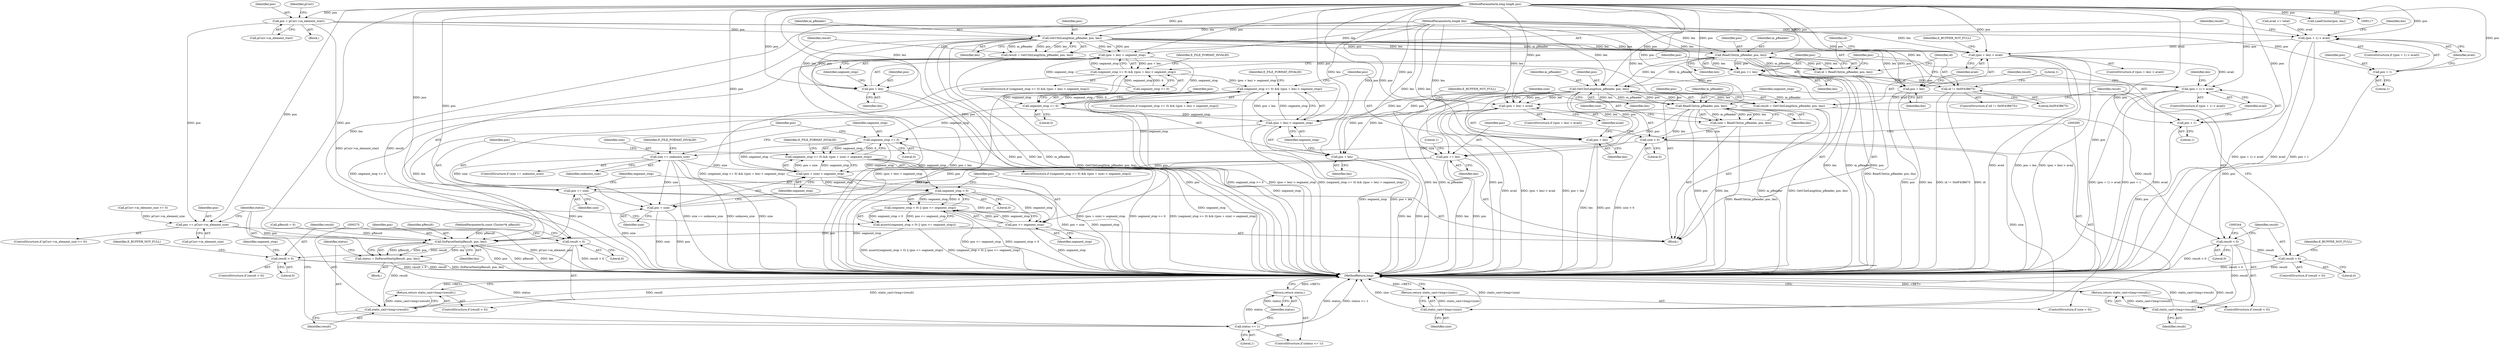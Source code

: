 digraph "1_Android_04839626ed859623901ebd3a5fd483982186b59d_190@pointer" {
"1000232" [label="(Call,pos = pCurr->m_element_start)"];
"1000120" [label="(MethodParameterIn,long long& pos)"];
"1000243" [label="(Call,pos += pCurr->m_element_size)"];
"1000426" [label="(Call,DoParseNext(pResult, pos, len))"];
"1000424" [label="(Call,status = DoParseNext(pResult, pos, len))"];
"1000431" [label="(Call,status <= 1)"];
"1000434" [label="(Return,return status;)"];
"1000251" [label="(Call,(pos + 1) > avail)"];
"1000296" [label="(Call,(pos + len) > avail)"];
"1000321" [label="(Call,(pos + 1) > avail)"];
"1000365" [label="(Call,(pos + len) > avail)"];
"1000252" [label="(Call,pos + 1)"];
"1000265" [label="(Call,GetUIntLength(m_pReader, pos, len))"];
"1000263" [label="(Call,result = GetUIntLength(m_pReader, pos, len))"];
"1000270" [label="(Call,result < 0)"];
"1000274" [label="(Call,static_cast<long>(result))"];
"1000273" [label="(Return,return static_cast<long>(result);)"];
"1000278" [label="(Call,result > 0)"];
"1000288" [label="(Call,(pos + len) > segment_stop)"];
"1000284" [label="(Call,(segment_stop >= 0) && ((pos + len) > segment_stop))"];
"1000353" [label="(Call,(segment_stop >= 0) && ((pos + len) > segment_stop))"];
"1000354" [label="(Call,segment_stop >= 0)"];
"1000357" [label="(Call,(pos + len) > segment_stop)"];
"1000400" [label="(Call,segment_stop >= 0)"];
"1000399" [label="(Call,(segment_stop >= 0) && ((pos + size) > segment_stop))"];
"1000403" [label="(Call,(pos + size) > segment_stop)"];
"1000415" [label="(Call,segment_stop < 0)"];
"1000414" [label="(Call,(segment_stop < 0) || (pos <= segment_stop))"];
"1000413" [label="(Call,assert((segment_stop < 0) || (pos <= segment_stop)))"];
"1000418" [label="(Call,pos <= segment_stop)"];
"1000289" [label="(Call,pos + len)"];
"1000297" [label="(Call,pos + len)"];
"1000306" [label="(Call,ReadUInt(m_pReader, pos, len))"];
"1000304" [label="(Call,id = ReadUInt(m_pReader, pos, len))"];
"1000311" [label="(Call,id != 0x0F43B675)"];
"1000317" [label="(Call,pos += len)"];
"1000322" [label="(Call,pos + 1)"];
"1000334" [label="(Call,GetUIntLength(m_pReader, pos, len))"];
"1000332" [label="(Call,result = GetUIntLength(m_pReader, pos, len))"];
"1000339" [label="(Call,result < 0)"];
"1000343" [label="(Call,static_cast<long>(result))"];
"1000342" [label="(Return,return static_cast<long>(result);)"];
"1000347" [label="(Call,result > 0)"];
"1000358" [label="(Call,pos + len)"];
"1000366" [label="(Call,pos + len)"];
"1000375" [label="(Call,ReadUInt(m_pReader, pos, len))"];
"1000373" [label="(Call,size = ReadUInt(m_pReader, pos, len))"];
"1000380" [label="(Call,size < 0)"];
"1000384" [label="(Call,static_cast<long>(size))"];
"1000383" [label="(Return,return static_cast<long>(size);)"];
"1000393" [label="(Call,size == unknown_size)"];
"1000404" [label="(Call,pos + size)"];
"1000410" [label="(Call,pos += size)"];
"1000387" [label="(Call,pos += len)"];
"1000243" [label="(Call,pos += pCurr->m_element_size)"];
"1000254" [label="(Literal,1)"];
"1000269" [label="(ControlStructure,if (result < 0))"];
"1000355" [label="(Identifier,segment_stop)"];
"1000383" [label="(Return,return static_cast<long>(size);)"];
"1000435" [label="(Identifier,status)"];
"1000321" [label="(Call,(pos + 1) > avail)"];
"1000332" [label="(Call,result = GetUIntLength(m_pReader, pos, len))"];
"1000284" [label="(Call,(segment_stop >= 0) && ((pos + len) > segment_stop))"];
"1000347" [label="(Call,result > 0)"];
"1000322" [label="(Call,pos + 1)"];
"1000432" [label="(Identifier,status)"];
"1000266" [label="(Identifier,m_pReader)"];
"1000249" [label="(Block,)"];
"1000404" [label="(Call,pos + size)"];
"1000348" [label="(Identifier,result)"];
"1000283" [label="(ControlStructure,if ((segment_stop >= 0) && ((pos + len) > segment_stop)))"];
"1000433" [label="(Literal,1)"];
"1000171" [label="(Call,LoadCluster(pos, len))"];
"1000278" [label="(Call,result > 0)"];
"1000413" [label="(Call,assert((segment_stop < 0) || (pos <= segment_stop)))"];
"1000289" [label="(Call,pos + len)"];
"1000410" [label="(Call,pos += size)"];
"1000305" [label="(Identifier,id)"];
"1000309" [label="(Identifier,len)"];
"1000337" [label="(Identifier,len)"];
"1000234" [label="(Call,pCurr->m_element_start)"];
"1000422" [label="(Block,)"];
"1000317" [label="(Call,pos += len)"];
"1000356" [label="(Literal,0)"];
"1000333" [label="(Identifier,result)"];
"1000120" [label="(MethodParameterIn,long long& pos)"];
"1000319" [label="(Identifier,len)"];
"1000371" [label="(Identifier,E_BUFFER_NOT_FULL)"];
"1000424" [label="(Call,status = DoParseNext(pResult, pos, len))"];
"1000271" [label="(Identifier,result)"];
"1000316" [label="(Literal,1)"];
"1000311" [label="(Call,id != 0x0F43B675)"];
"1000381" [label="(Identifier,size)"];
"1000343" [label="(Call,static_cast<long>(result))"];
"1000292" [label="(Identifier,segment_stop)"];
"1000377" [label="(Identifier,pos)"];
"1000328" [label="(Identifier,len)"];
"1000394" [label="(Identifier,size)"];
"1000323" [label="(Identifier,pos)"];
"1000280" [label="(Literal,0)"];
"1000310" [label="(ControlStructure,if (id != 0x0F43B675))"];
"1000403" [label="(Call,(pos + size) > segment_stop)"];
"1000245" [label="(Call,pCurr->m_element_size)"];
"1000393" [label="(Call,size == unknown_size)"];
"1000325" [label="(Identifier,avail)"];
"1000398" [label="(ControlStructure,if ((segment_stop >= 0) && ((pos + size) > segment_stop)))"];
"1000407" [label="(Identifier,segment_stop)"];
"1000434" [label="(Return,return status;)"];
"1000419" [label="(Identifier,pos)"];
"1000313" [label="(Literal,0x0F43B675)"];
"1000352" [label="(ControlStructure,if ((segment_stop >= 0) && ((pos + len) > segment_stop)))"];
"1000335" [label="(Identifier,m_pReader)"];
"1000244" [label="(Identifier,pos)"];
"1000429" [label="(Identifier,len)"];
"1000264" [label="(Identifier,result)"];
"1000334" [label="(Call,GetUIntLength(m_pReader, pos, len))"];
"1000358" [label="(Call,pos + len)"];
"1000406" [label="(Identifier,size)"];
"1000304" [label="(Call,id = ReadUInt(m_pReader, pos, len))"];
"1000302" [label="(Identifier,E_BUFFER_NOT_FULL)"];
"1000308" [label="(Identifier,pos)"];
"1000130" [label="(Call,pResult = 0)"];
"1000430" [label="(ControlStructure,if (status <= 1))"];
"1000285" [label="(Call,segment_stop >= 0)"];
"1000291" [label="(Identifier,len)"];
"1000238" [label="(Call,pCurr->m_element_size >= 0)"];
"1000367" [label="(Identifier,pos)"];
"1000277" [label="(ControlStructure,if (result > 0))"];
"1000250" [label="(ControlStructure,if ((pos + 1) > avail))"];
"1000376" [label="(Identifier,m_pReader)"];
"1000268" [label="(Identifier,len)"];
"1000392" [label="(ControlStructure,if (size == unknown_size))"];
"1000389" [label="(Identifier,len)"];
"1000273" [label="(Return,return static_cast<long>(result);)"];
"1000397" [label="(Identifier,E_FILE_FORMAT_INVALID)"];
"1000345" [label="(Identifier,result)"];
"1000288" [label="(Call,(pos + len) > segment_stop)"];
"1000122" [label="(Block,)"];
"1000232" [label="(Call,pos = pCurr->m_element_start)"];
"1000380" [label="(Call,size < 0)"];
"1000395" [label="(Identifier,unknown_size)"];
"1000251" [label="(Call,(pos + 1) > avail)"];
"1000414" [label="(Call,(segment_stop < 0) || (pos <= segment_stop))"];
"1000307" [label="(Identifier,m_pReader)"];
"1000318" [label="(Identifier,pos)"];
"1000324" [label="(Literal,1)"];
"1000270" [label="(Call,result < 0)"];
"1000233" [label="(Identifier,pos)"];
"1000375" [label="(Call,ReadUInt(m_pReader, pos, len))"];
"1000363" [label="(Identifier,E_FILE_FORMAT_INVALID)"];
"1000426" [label="(Call,DoParseNext(pResult, pos, len))"];
"1000418" [label="(Call,pos <= segment_stop)"];
"1000364" [label="(ControlStructure,if ((pos + len) > avail))"];
"1000306" [label="(Call,ReadUInt(m_pReader, pos, len))"];
"1000400" [label="(Call,segment_stop >= 0)"];
"1000379" [label="(ControlStructure,if (size < 0))"];
"1000366" [label="(Call,pos + len)"];
"1000411" [label="(Identifier,pos)"];
"1000267" [label="(Identifier,pos)"];
"1000339" [label="(Call,result < 0)"];
"1000368" [label="(Identifier,len)"];
"1000391" [label="(Literal,1)"];
"1000121" [label="(MethodParameterIn,long& len)"];
"1000217" [label="(Call,avail <= total)"];
"1000295" [label="(ControlStructure,if ((pos + len) > avail))"];
"1000351" [label="(Identifier,E_BUFFER_NOT_FULL)"];
"1000412" [label="(Identifier,size)"];
"1000265" [label="(Call,GetUIntLength(m_pReader, pos, len))"];
"1000417" [label="(Literal,0)"];
"1000360" [label="(Identifier,len)"];
"1000420" [label="(Identifier,segment_stop)"];
"1000341" [label="(Literal,0)"];
"1000431" [label="(Call,status <= 1)"];
"1000384" [label="(Call,static_cast<long>(size))"];
"1000382" [label="(Literal,0)"];
"1000399" [label="(Call,(segment_stop >= 0) && ((pos + size) > segment_stop))"];
"1000297" [label="(Call,pos + len)"];
"1000272" [label="(Literal,0)"];
"1000298" [label="(Identifier,pos)"];
"1000258" [label="(Identifier,len)"];
"1000290" [label="(Identifier,pos)"];
"1000349" [label="(Literal,0)"];
"1000300" [label="(Identifier,avail)"];
"1000346" [label="(ControlStructure,if (result > 0))"];
"1000428" [label="(Identifier,pos)"];
"1000276" [label="(Identifier,result)"];
"1000401" [label="(Identifier,segment_stop)"];
"1000357" [label="(Call,(pos + len) > segment_stop)"];
"1000299" [label="(Identifier,len)"];
"1000373" [label="(Call,size = ReadUInt(m_pReader, pos, len))"];
"1000237" [label="(ControlStructure,if (pCurr->m_element_size >= 0))"];
"1000436" [label="(MethodReturn,long)"];
"1000296" [label="(Call,(pos + len) > avail)"];
"1000263" [label="(Call,result = GetUIntLength(m_pReader, pos, len))"];
"1000415" [label="(Call,segment_stop < 0)"];
"1000274" [label="(Call,static_cast<long>(result))"];
"1000388" [label="(Identifier,pos)"];
"1000387" [label="(Call,pos += len)"];
"1000365" [label="(Call,(pos + len) > avail)"];
"1000336" [label="(Identifier,pos)"];
"1000286" [label="(Identifier,segment_stop)"];
"1000252" [label="(Call,pos + 1)"];
"1000386" [label="(Identifier,size)"];
"1000361" [label="(Identifier,segment_stop)"];
"1000279" [label="(Identifier,result)"];
"1000354" [label="(Call,segment_stop >= 0)"];
"1000427" [label="(Identifier,pResult)"];
"1000294" [label="(Identifier,E_FILE_FORMAT_INVALID)"];
"1000425" [label="(Identifier,status)"];
"1000338" [label="(ControlStructure,if (result < 0))"];
"1000342" [label="(Return,return static_cast<long>(result);)"];
"1000369" [label="(Identifier,avail)"];
"1000253" [label="(Identifier,pos)"];
"1000374" [label="(Identifier,size)"];
"1000240" [label="(Identifier,pCurr)"];
"1000312" [label="(Identifier,id)"];
"1000340" [label="(Identifier,result)"];
"1000402" [label="(Literal,0)"];
"1000416" [label="(Identifier,segment_stop)"];
"1000282" [label="(Identifier,E_BUFFER_NOT_FULL)"];
"1000359" [label="(Identifier,pos)"];
"1000353" [label="(Call,(segment_stop >= 0) && ((pos + len) > segment_stop))"];
"1000378" [label="(Identifier,len)"];
"1000409" [label="(Identifier,E_FILE_FORMAT_INVALID)"];
"1000405" [label="(Identifier,pos)"];
"1000320" [label="(ControlStructure,if ((pos + 1) > avail))"];
"1000255" [label="(Identifier,avail)"];
"1000119" [label="(MethodParameterIn,const Cluster*& pResult)"];
"1000232" -> "1000122"  [label="AST: "];
"1000232" -> "1000234"  [label="CFG: "];
"1000233" -> "1000232"  [label="AST: "];
"1000234" -> "1000232"  [label="AST: "];
"1000240" -> "1000232"  [label="CFG: "];
"1000232" -> "1000436"  [label="DDG: pCurr->m_element_start"];
"1000120" -> "1000232"  [label="DDG: pos"];
"1000232" -> "1000243"  [label="DDG: pos"];
"1000232" -> "1000251"  [label="DDG: pos"];
"1000232" -> "1000252"  [label="DDG: pos"];
"1000232" -> "1000265"  [label="DDG: pos"];
"1000120" -> "1000117"  [label="AST: "];
"1000120" -> "1000436"  [label="DDG: pos"];
"1000120" -> "1000171"  [label="DDG: pos"];
"1000120" -> "1000243"  [label="DDG: pos"];
"1000120" -> "1000251"  [label="DDG: pos"];
"1000120" -> "1000252"  [label="DDG: pos"];
"1000120" -> "1000265"  [label="DDG: pos"];
"1000120" -> "1000288"  [label="DDG: pos"];
"1000120" -> "1000289"  [label="DDG: pos"];
"1000120" -> "1000296"  [label="DDG: pos"];
"1000120" -> "1000297"  [label="DDG: pos"];
"1000120" -> "1000306"  [label="DDG: pos"];
"1000120" -> "1000317"  [label="DDG: pos"];
"1000120" -> "1000321"  [label="DDG: pos"];
"1000120" -> "1000322"  [label="DDG: pos"];
"1000120" -> "1000334"  [label="DDG: pos"];
"1000120" -> "1000357"  [label="DDG: pos"];
"1000120" -> "1000358"  [label="DDG: pos"];
"1000120" -> "1000365"  [label="DDG: pos"];
"1000120" -> "1000366"  [label="DDG: pos"];
"1000120" -> "1000375"  [label="DDG: pos"];
"1000120" -> "1000387"  [label="DDG: pos"];
"1000120" -> "1000403"  [label="DDG: pos"];
"1000120" -> "1000404"  [label="DDG: pos"];
"1000120" -> "1000410"  [label="DDG: pos"];
"1000120" -> "1000418"  [label="DDG: pos"];
"1000120" -> "1000426"  [label="DDG: pos"];
"1000243" -> "1000237"  [label="AST: "];
"1000243" -> "1000245"  [label="CFG: "];
"1000244" -> "1000243"  [label="AST: "];
"1000245" -> "1000243"  [label="AST: "];
"1000425" -> "1000243"  [label="CFG: "];
"1000243" -> "1000436"  [label="DDG: pCurr->m_element_size"];
"1000238" -> "1000243"  [label="DDG: pCurr->m_element_size"];
"1000243" -> "1000426"  [label="DDG: pos"];
"1000426" -> "1000424"  [label="AST: "];
"1000426" -> "1000429"  [label="CFG: "];
"1000427" -> "1000426"  [label="AST: "];
"1000428" -> "1000426"  [label="AST: "];
"1000429" -> "1000426"  [label="AST: "];
"1000424" -> "1000426"  [label="CFG: "];
"1000426" -> "1000436"  [label="DDG: pos"];
"1000426" -> "1000436"  [label="DDG: pResult"];
"1000426" -> "1000436"  [label="DDG: len"];
"1000426" -> "1000424"  [label="DDG: pResult"];
"1000426" -> "1000424"  [label="DDG: pos"];
"1000426" -> "1000424"  [label="DDG: len"];
"1000130" -> "1000426"  [label="DDG: pResult"];
"1000119" -> "1000426"  [label="DDG: pResult"];
"1000410" -> "1000426"  [label="DDG: pos"];
"1000418" -> "1000426"  [label="DDG: pos"];
"1000121" -> "1000426"  [label="DDG: len"];
"1000375" -> "1000426"  [label="DDG: len"];
"1000424" -> "1000422"  [label="AST: "];
"1000425" -> "1000424"  [label="AST: "];
"1000432" -> "1000424"  [label="CFG: "];
"1000424" -> "1000436"  [label="DDG: DoParseNext(pResult, pos, len)"];
"1000424" -> "1000431"  [label="DDG: status"];
"1000431" -> "1000430"  [label="AST: "];
"1000431" -> "1000433"  [label="CFG: "];
"1000432" -> "1000431"  [label="AST: "];
"1000433" -> "1000431"  [label="AST: "];
"1000425" -> "1000431"  [label="CFG: "];
"1000435" -> "1000431"  [label="CFG: "];
"1000431" -> "1000436"  [label="DDG: status"];
"1000431" -> "1000436"  [label="DDG: status <= 1"];
"1000431" -> "1000434"  [label="DDG: status"];
"1000434" -> "1000430"  [label="AST: "];
"1000434" -> "1000435"  [label="CFG: "];
"1000435" -> "1000434"  [label="AST: "];
"1000436" -> "1000434"  [label="CFG: "];
"1000434" -> "1000436"  [label="DDG: <RET>"];
"1000435" -> "1000434"  [label="DDG: status"];
"1000251" -> "1000250"  [label="AST: "];
"1000251" -> "1000255"  [label="CFG: "];
"1000252" -> "1000251"  [label="AST: "];
"1000255" -> "1000251"  [label="AST: "];
"1000258" -> "1000251"  [label="CFG: "];
"1000264" -> "1000251"  [label="CFG: "];
"1000251" -> "1000436"  [label="DDG: (pos + 1) > avail"];
"1000251" -> "1000436"  [label="DDG: avail"];
"1000251" -> "1000436"  [label="DDG: pos + 1"];
"1000217" -> "1000251"  [label="DDG: avail"];
"1000251" -> "1000296"  [label="DDG: avail"];
"1000296" -> "1000295"  [label="AST: "];
"1000296" -> "1000300"  [label="CFG: "];
"1000297" -> "1000296"  [label="AST: "];
"1000300" -> "1000296"  [label="AST: "];
"1000302" -> "1000296"  [label="CFG: "];
"1000305" -> "1000296"  [label="CFG: "];
"1000296" -> "1000436"  [label="DDG: (pos + len) > avail"];
"1000296" -> "1000436"  [label="DDG: avail"];
"1000296" -> "1000436"  [label="DDG: pos + len"];
"1000265" -> "1000296"  [label="DDG: pos"];
"1000265" -> "1000296"  [label="DDG: len"];
"1000121" -> "1000296"  [label="DDG: len"];
"1000296" -> "1000321"  [label="DDG: avail"];
"1000321" -> "1000320"  [label="AST: "];
"1000321" -> "1000325"  [label="CFG: "];
"1000322" -> "1000321"  [label="AST: "];
"1000325" -> "1000321"  [label="AST: "];
"1000328" -> "1000321"  [label="CFG: "];
"1000333" -> "1000321"  [label="CFG: "];
"1000321" -> "1000436"  [label="DDG: pos + 1"];
"1000321" -> "1000436"  [label="DDG: avail"];
"1000321" -> "1000436"  [label="DDG: (pos + 1) > avail"];
"1000317" -> "1000321"  [label="DDG: pos"];
"1000321" -> "1000365"  [label="DDG: avail"];
"1000365" -> "1000364"  [label="AST: "];
"1000365" -> "1000369"  [label="CFG: "];
"1000366" -> "1000365"  [label="AST: "];
"1000369" -> "1000365"  [label="AST: "];
"1000371" -> "1000365"  [label="CFG: "];
"1000374" -> "1000365"  [label="CFG: "];
"1000365" -> "1000436"  [label="DDG: avail"];
"1000365" -> "1000436"  [label="DDG: (pos + len) > avail"];
"1000365" -> "1000436"  [label="DDG: pos + len"];
"1000334" -> "1000365"  [label="DDG: pos"];
"1000334" -> "1000365"  [label="DDG: len"];
"1000121" -> "1000365"  [label="DDG: len"];
"1000252" -> "1000254"  [label="CFG: "];
"1000253" -> "1000252"  [label="AST: "];
"1000254" -> "1000252"  [label="AST: "];
"1000255" -> "1000252"  [label="CFG: "];
"1000252" -> "1000436"  [label="DDG: pos"];
"1000265" -> "1000263"  [label="AST: "];
"1000265" -> "1000268"  [label="CFG: "];
"1000266" -> "1000265"  [label="AST: "];
"1000267" -> "1000265"  [label="AST: "];
"1000268" -> "1000265"  [label="AST: "];
"1000263" -> "1000265"  [label="CFG: "];
"1000265" -> "1000436"  [label="DDG: pos"];
"1000265" -> "1000436"  [label="DDG: len"];
"1000265" -> "1000436"  [label="DDG: m_pReader"];
"1000265" -> "1000263"  [label="DDG: m_pReader"];
"1000265" -> "1000263"  [label="DDG: pos"];
"1000265" -> "1000263"  [label="DDG: len"];
"1000121" -> "1000265"  [label="DDG: len"];
"1000265" -> "1000288"  [label="DDG: pos"];
"1000265" -> "1000288"  [label="DDG: len"];
"1000265" -> "1000289"  [label="DDG: pos"];
"1000265" -> "1000289"  [label="DDG: len"];
"1000265" -> "1000297"  [label="DDG: pos"];
"1000265" -> "1000297"  [label="DDG: len"];
"1000265" -> "1000306"  [label="DDG: m_pReader"];
"1000265" -> "1000306"  [label="DDG: pos"];
"1000265" -> "1000306"  [label="DDG: len"];
"1000263" -> "1000249"  [label="AST: "];
"1000264" -> "1000263"  [label="AST: "];
"1000271" -> "1000263"  [label="CFG: "];
"1000263" -> "1000436"  [label="DDG: GetUIntLength(m_pReader, pos, len)"];
"1000263" -> "1000270"  [label="DDG: result"];
"1000270" -> "1000269"  [label="AST: "];
"1000270" -> "1000272"  [label="CFG: "];
"1000271" -> "1000270"  [label="AST: "];
"1000272" -> "1000270"  [label="AST: "];
"1000275" -> "1000270"  [label="CFG: "];
"1000279" -> "1000270"  [label="CFG: "];
"1000270" -> "1000436"  [label="DDG: result < 0"];
"1000270" -> "1000274"  [label="DDG: result"];
"1000270" -> "1000278"  [label="DDG: result"];
"1000274" -> "1000273"  [label="AST: "];
"1000274" -> "1000276"  [label="CFG: "];
"1000275" -> "1000274"  [label="AST: "];
"1000276" -> "1000274"  [label="AST: "];
"1000273" -> "1000274"  [label="CFG: "];
"1000274" -> "1000436"  [label="DDG: static_cast<long>(result)"];
"1000274" -> "1000436"  [label="DDG: result"];
"1000274" -> "1000273"  [label="DDG: static_cast<long>(result)"];
"1000273" -> "1000269"  [label="AST: "];
"1000436" -> "1000273"  [label="CFG: "];
"1000273" -> "1000436"  [label="DDG: <RET>"];
"1000278" -> "1000277"  [label="AST: "];
"1000278" -> "1000280"  [label="CFG: "];
"1000279" -> "1000278"  [label="AST: "];
"1000280" -> "1000278"  [label="AST: "];
"1000282" -> "1000278"  [label="CFG: "];
"1000286" -> "1000278"  [label="CFG: "];
"1000278" -> "1000436"  [label="DDG: result > 0"];
"1000278" -> "1000436"  [label="DDG: result"];
"1000288" -> "1000284"  [label="AST: "];
"1000288" -> "1000292"  [label="CFG: "];
"1000289" -> "1000288"  [label="AST: "];
"1000292" -> "1000288"  [label="AST: "];
"1000284" -> "1000288"  [label="CFG: "];
"1000288" -> "1000436"  [label="DDG: segment_stop"];
"1000288" -> "1000436"  [label="DDG: pos + len"];
"1000288" -> "1000284"  [label="DDG: pos + len"];
"1000288" -> "1000284"  [label="DDG: segment_stop"];
"1000121" -> "1000288"  [label="DDG: len"];
"1000285" -> "1000288"  [label="DDG: segment_stop"];
"1000288" -> "1000354"  [label="DDG: segment_stop"];
"1000284" -> "1000283"  [label="AST: "];
"1000284" -> "1000285"  [label="CFG: "];
"1000285" -> "1000284"  [label="AST: "];
"1000294" -> "1000284"  [label="CFG: "];
"1000298" -> "1000284"  [label="CFG: "];
"1000284" -> "1000436"  [label="DDG: segment_stop >= 0"];
"1000284" -> "1000436"  [label="DDG: (segment_stop >= 0) && ((pos + len) > segment_stop)"];
"1000284" -> "1000436"  [label="DDG: (pos + len) > segment_stop"];
"1000285" -> "1000284"  [label="DDG: segment_stop"];
"1000285" -> "1000284"  [label="DDG: 0"];
"1000284" -> "1000353"  [label="DDG: (pos + len) > segment_stop"];
"1000353" -> "1000352"  [label="AST: "];
"1000353" -> "1000354"  [label="CFG: "];
"1000353" -> "1000357"  [label="CFG: "];
"1000354" -> "1000353"  [label="AST: "];
"1000357" -> "1000353"  [label="AST: "];
"1000363" -> "1000353"  [label="CFG: "];
"1000367" -> "1000353"  [label="CFG: "];
"1000353" -> "1000436"  [label="DDG: (pos + len) > segment_stop"];
"1000353" -> "1000436"  [label="DDG: (segment_stop >= 0) && ((pos + len) > segment_stop)"];
"1000353" -> "1000436"  [label="DDG: segment_stop >= 0"];
"1000354" -> "1000353"  [label="DDG: segment_stop"];
"1000354" -> "1000353"  [label="DDG: 0"];
"1000357" -> "1000353"  [label="DDG: pos + len"];
"1000357" -> "1000353"  [label="DDG: segment_stop"];
"1000354" -> "1000356"  [label="CFG: "];
"1000355" -> "1000354"  [label="AST: "];
"1000356" -> "1000354"  [label="AST: "];
"1000359" -> "1000354"  [label="CFG: "];
"1000354" -> "1000436"  [label="DDG: segment_stop"];
"1000285" -> "1000354"  [label="DDG: segment_stop"];
"1000354" -> "1000357"  [label="DDG: segment_stop"];
"1000354" -> "1000400"  [label="DDG: segment_stop"];
"1000357" -> "1000361"  [label="CFG: "];
"1000358" -> "1000357"  [label="AST: "];
"1000361" -> "1000357"  [label="AST: "];
"1000357" -> "1000436"  [label="DDG: segment_stop"];
"1000357" -> "1000436"  [label="DDG: pos + len"];
"1000334" -> "1000357"  [label="DDG: pos"];
"1000334" -> "1000357"  [label="DDG: len"];
"1000121" -> "1000357"  [label="DDG: len"];
"1000357" -> "1000400"  [label="DDG: segment_stop"];
"1000400" -> "1000399"  [label="AST: "];
"1000400" -> "1000402"  [label="CFG: "];
"1000401" -> "1000400"  [label="AST: "];
"1000402" -> "1000400"  [label="AST: "];
"1000405" -> "1000400"  [label="CFG: "];
"1000399" -> "1000400"  [label="CFG: "];
"1000400" -> "1000436"  [label="DDG: segment_stop"];
"1000400" -> "1000399"  [label="DDG: segment_stop"];
"1000400" -> "1000399"  [label="DDG: 0"];
"1000400" -> "1000403"  [label="DDG: segment_stop"];
"1000400" -> "1000415"  [label="DDG: segment_stop"];
"1000399" -> "1000398"  [label="AST: "];
"1000399" -> "1000403"  [label="CFG: "];
"1000403" -> "1000399"  [label="AST: "];
"1000409" -> "1000399"  [label="CFG: "];
"1000411" -> "1000399"  [label="CFG: "];
"1000399" -> "1000436"  [label="DDG: (pos + size) > segment_stop"];
"1000399" -> "1000436"  [label="DDG: segment_stop >= 0"];
"1000399" -> "1000436"  [label="DDG: (segment_stop >= 0) && ((pos + size) > segment_stop)"];
"1000403" -> "1000399"  [label="DDG: pos + size"];
"1000403" -> "1000399"  [label="DDG: segment_stop"];
"1000403" -> "1000407"  [label="CFG: "];
"1000404" -> "1000403"  [label="AST: "];
"1000407" -> "1000403"  [label="AST: "];
"1000403" -> "1000436"  [label="DDG: pos + size"];
"1000403" -> "1000436"  [label="DDG: segment_stop"];
"1000387" -> "1000403"  [label="DDG: pos"];
"1000393" -> "1000403"  [label="DDG: size"];
"1000403" -> "1000415"  [label="DDG: segment_stop"];
"1000415" -> "1000414"  [label="AST: "];
"1000415" -> "1000417"  [label="CFG: "];
"1000416" -> "1000415"  [label="AST: "];
"1000417" -> "1000415"  [label="AST: "];
"1000419" -> "1000415"  [label="CFG: "];
"1000414" -> "1000415"  [label="CFG: "];
"1000415" -> "1000436"  [label="DDG: segment_stop"];
"1000415" -> "1000414"  [label="DDG: segment_stop"];
"1000415" -> "1000414"  [label="DDG: 0"];
"1000415" -> "1000418"  [label="DDG: segment_stop"];
"1000414" -> "1000413"  [label="AST: "];
"1000414" -> "1000418"  [label="CFG: "];
"1000418" -> "1000414"  [label="AST: "];
"1000413" -> "1000414"  [label="CFG: "];
"1000414" -> "1000436"  [label="DDG: pos <= segment_stop"];
"1000414" -> "1000436"  [label="DDG: segment_stop < 0"];
"1000414" -> "1000413"  [label="DDG: segment_stop < 0"];
"1000414" -> "1000413"  [label="DDG: pos <= segment_stop"];
"1000418" -> "1000414"  [label="DDG: pos"];
"1000418" -> "1000414"  [label="DDG: segment_stop"];
"1000413" -> "1000249"  [label="AST: "];
"1000425" -> "1000413"  [label="CFG: "];
"1000413" -> "1000436"  [label="DDG: (segment_stop < 0) || (pos <= segment_stop)"];
"1000413" -> "1000436"  [label="DDG: assert((segment_stop < 0) || (pos <= segment_stop))"];
"1000418" -> "1000420"  [label="CFG: "];
"1000419" -> "1000418"  [label="AST: "];
"1000420" -> "1000418"  [label="AST: "];
"1000418" -> "1000436"  [label="DDG: segment_stop"];
"1000410" -> "1000418"  [label="DDG: pos"];
"1000289" -> "1000291"  [label="CFG: "];
"1000290" -> "1000289"  [label="AST: "];
"1000291" -> "1000289"  [label="AST: "];
"1000292" -> "1000289"  [label="CFG: "];
"1000289" -> "1000436"  [label="DDG: len"];
"1000289" -> "1000436"  [label="DDG: pos"];
"1000121" -> "1000289"  [label="DDG: len"];
"1000297" -> "1000299"  [label="CFG: "];
"1000298" -> "1000297"  [label="AST: "];
"1000299" -> "1000297"  [label="AST: "];
"1000300" -> "1000297"  [label="CFG: "];
"1000297" -> "1000436"  [label="DDG: pos"];
"1000297" -> "1000436"  [label="DDG: len"];
"1000121" -> "1000297"  [label="DDG: len"];
"1000306" -> "1000304"  [label="AST: "];
"1000306" -> "1000309"  [label="CFG: "];
"1000307" -> "1000306"  [label="AST: "];
"1000308" -> "1000306"  [label="AST: "];
"1000309" -> "1000306"  [label="AST: "];
"1000304" -> "1000306"  [label="CFG: "];
"1000306" -> "1000436"  [label="DDG: len"];
"1000306" -> "1000436"  [label="DDG: m_pReader"];
"1000306" -> "1000436"  [label="DDG: pos"];
"1000306" -> "1000304"  [label="DDG: m_pReader"];
"1000306" -> "1000304"  [label="DDG: pos"];
"1000306" -> "1000304"  [label="DDG: len"];
"1000121" -> "1000306"  [label="DDG: len"];
"1000306" -> "1000317"  [label="DDG: len"];
"1000306" -> "1000317"  [label="DDG: pos"];
"1000306" -> "1000334"  [label="DDG: m_pReader"];
"1000306" -> "1000334"  [label="DDG: len"];
"1000304" -> "1000249"  [label="AST: "];
"1000305" -> "1000304"  [label="AST: "];
"1000312" -> "1000304"  [label="CFG: "];
"1000304" -> "1000436"  [label="DDG: ReadUInt(m_pReader, pos, len)"];
"1000304" -> "1000311"  [label="DDG: id"];
"1000311" -> "1000310"  [label="AST: "];
"1000311" -> "1000313"  [label="CFG: "];
"1000312" -> "1000311"  [label="AST: "];
"1000313" -> "1000311"  [label="AST: "];
"1000316" -> "1000311"  [label="CFG: "];
"1000318" -> "1000311"  [label="CFG: "];
"1000311" -> "1000436"  [label="DDG: id"];
"1000311" -> "1000436"  [label="DDG: id != 0x0F43B675"];
"1000317" -> "1000249"  [label="AST: "];
"1000317" -> "1000319"  [label="CFG: "];
"1000318" -> "1000317"  [label="AST: "];
"1000319" -> "1000317"  [label="AST: "];
"1000323" -> "1000317"  [label="CFG: "];
"1000121" -> "1000317"  [label="DDG: len"];
"1000317" -> "1000322"  [label="DDG: pos"];
"1000317" -> "1000334"  [label="DDG: pos"];
"1000322" -> "1000324"  [label="CFG: "];
"1000323" -> "1000322"  [label="AST: "];
"1000324" -> "1000322"  [label="AST: "];
"1000325" -> "1000322"  [label="CFG: "];
"1000322" -> "1000436"  [label="DDG: pos"];
"1000334" -> "1000332"  [label="AST: "];
"1000334" -> "1000337"  [label="CFG: "];
"1000335" -> "1000334"  [label="AST: "];
"1000336" -> "1000334"  [label="AST: "];
"1000337" -> "1000334"  [label="AST: "];
"1000332" -> "1000334"  [label="CFG: "];
"1000334" -> "1000436"  [label="DDG: pos"];
"1000334" -> "1000436"  [label="DDG: len"];
"1000334" -> "1000436"  [label="DDG: m_pReader"];
"1000334" -> "1000332"  [label="DDG: m_pReader"];
"1000334" -> "1000332"  [label="DDG: pos"];
"1000334" -> "1000332"  [label="DDG: len"];
"1000121" -> "1000334"  [label="DDG: len"];
"1000334" -> "1000358"  [label="DDG: pos"];
"1000334" -> "1000358"  [label="DDG: len"];
"1000334" -> "1000366"  [label="DDG: pos"];
"1000334" -> "1000366"  [label="DDG: len"];
"1000334" -> "1000375"  [label="DDG: m_pReader"];
"1000334" -> "1000375"  [label="DDG: pos"];
"1000334" -> "1000375"  [label="DDG: len"];
"1000332" -> "1000249"  [label="AST: "];
"1000333" -> "1000332"  [label="AST: "];
"1000340" -> "1000332"  [label="CFG: "];
"1000332" -> "1000436"  [label="DDG: GetUIntLength(m_pReader, pos, len)"];
"1000332" -> "1000339"  [label="DDG: result"];
"1000339" -> "1000338"  [label="AST: "];
"1000339" -> "1000341"  [label="CFG: "];
"1000340" -> "1000339"  [label="AST: "];
"1000341" -> "1000339"  [label="AST: "];
"1000344" -> "1000339"  [label="CFG: "];
"1000348" -> "1000339"  [label="CFG: "];
"1000339" -> "1000436"  [label="DDG: result < 0"];
"1000339" -> "1000343"  [label="DDG: result"];
"1000339" -> "1000347"  [label="DDG: result"];
"1000343" -> "1000342"  [label="AST: "];
"1000343" -> "1000345"  [label="CFG: "];
"1000344" -> "1000343"  [label="AST: "];
"1000345" -> "1000343"  [label="AST: "];
"1000342" -> "1000343"  [label="CFG: "];
"1000343" -> "1000436"  [label="DDG: static_cast<long>(result)"];
"1000343" -> "1000436"  [label="DDG: result"];
"1000343" -> "1000342"  [label="DDG: static_cast<long>(result)"];
"1000342" -> "1000338"  [label="AST: "];
"1000436" -> "1000342"  [label="CFG: "];
"1000342" -> "1000436"  [label="DDG: <RET>"];
"1000347" -> "1000346"  [label="AST: "];
"1000347" -> "1000349"  [label="CFG: "];
"1000348" -> "1000347"  [label="AST: "];
"1000349" -> "1000347"  [label="AST: "];
"1000351" -> "1000347"  [label="CFG: "];
"1000355" -> "1000347"  [label="CFG: "];
"1000347" -> "1000436"  [label="DDG: result"];
"1000347" -> "1000436"  [label="DDG: result > 0"];
"1000358" -> "1000360"  [label="CFG: "];
"1000359" -> "1000358"  [label="AST: "];
"1000360" -> "1000358"  [label="AST: "];
"1000361" -> "1000358"  [label="CFG: "];
"1000358" -> "1000436"  [label="DDG: len"];
"1000358" -> "1000436"  [label="DDG: pos"];
"1000121" -> "1000358"  [label="DDG: len"];
"1000366" -> "1000368"  [label="CFG: "];
"1000367" -> "1000366"  [label="AST: "];
"1000368" -> "1000366"  [label="AST: "];
"1000369" -> "1000366"  [label="CFG: "];
"1000366" -> "1000436"  [label="DDG: len"];
"1000366" -> "1000436"  [label="DDG: pos"];
"1000121" -> "1000366"  [label="DDG: len"];
"1000375" -> "1000373"  [label="AST: "];
"1000375" -> "1000378"  [label="CFG: "];
"1000376" -> "1000375"  [label="AST: "];
"1000377" -> "1000375"  [label="AST: "];
"1000378" -> "1000375"  [label="AST: "];
"1000373" -> "1000375"  [label="CFG: "];
"1000375" -> "1000436"  [label="DDG: m_pReader"];
"1000375" -> "1000436"  [label="DDG: pos"];
"1000375" -> "1000436"  [label="DDG: len"];
"1000375" -> "1000373"  [label="DDG: m_pReader"];
"1000375" -> "1000373"  [label="DDG: pos"];
"1000375" -> "1000373"  [label="DDG: len"];
"1000121" -> "1000375"  [label="DDG: len"];
"1000375" -> "1000387"  [label="DDG: len"];
"1000375" -> "1000387"  [label="DDG: pos"];
"1000373" -> "1000249"  [label="AST: "];
"1000374" -> "1000373"  [label="AST: "];
"1000381" -> "1000373"  [label="CFG: "];
"1000373" -> "1000436"  [label="DDG: ReadUInt(m_pReader, pos, len)"];
"1000373" -> "1000380"  [label="DDG: size"];
"1000380" -> "1000379"  [label="AST: "];
"1000380" -> "1000382"  [label="CFG: "];
"1000381" -> "1000380"  [label="AST: "];
"1000382" -> "1000380"  [label="AST: "];
"1000385" -> "1000380"  [label="CFG: "];
"1000388" -> "1000380"  [label="CFG: "];
"1000380" -> "1000436"  [label="DDG: size < 0"];
"1000380" -> "1000384"  [label="DDG: size"];
"1000380" -> "1000393"  [label="DDG: size"];
"1000384" -> "1000383"  [label="AST: "];
"1000384" -> "1000386"  [label="CFG: "];
"1000385" -> "1000384"  [label="AST: "];
"1000386" -> "1000384"  [label="AST: "];
"1000383" -> "1000384"  [label="CFG: "];
"1000384" -> "1000436"  [label="DDG: static_cast<long>(size)"];
"1000384" -> "1000436"  [label="DDG: size"];
"1000384" -> "1000383"  [label="DDG: static_cast<long>(size)"];
"1000383" -> "1000379"  [label="AST: "];
"1000436" -> "1000383"  [label="CFG: "];
"1000383" -> "1000436"  [label="DDG: <RET>"];
"1000393" -> "1000392"  [label="AST: "];
"1000393" -> "1000395"  [label="CFG: "];
"1000394" -> "1000393"  [label="AST: "];
"1000395" -> "1000393"  [label="AST: "];
"1000397" -> "1000393"  [label="CFG: "];
"1000401" -> "1000393"  [label="CFG: "];
"1000393" -> "1000436"  [label="DDG: size"];
"1000393" -> "1000436"  [label="DDG: size == unknown_size"];
"1000393" -> "1000436"  [label="DDG: unknown_size"];
"1000393" -> "1000404"  [label="DDG: size"];
"1000393" -> "1000410"  [label="DDG: size"];
"1000404" -> "1000406"  [label="CFG: "];
"1000405" -> "1000404"  [label="AST: "];
"1000406" -> "1000404"  [label="AST: "];
"1000407" -> "1000404"  [label="CFG: "];
"1000404" -> "1000436"  [label="DDG: pos"];
"1000404" -> "1000436"  [label="DDG: size"];
"1000387" -> "1000404"  [label="DDG: pos"];
"1000410" -> "1000249"  [label="AST: "];
"1000410" -> "1000412"  [label="CFG: "];
"1000411" -> "1000410"  [label="AST: "];
"1000412" -> "1000410"  [label="AST: "];
"1000416" -> "1000410"  [label="CFG: "];
"1000410" -> "1000436"  [label="DDG: size"];
"1000387" -> "1000410"  [label="DDG: pos"];
"1000387" -> "1000249"  [label="AST: "];
"1000387" -> "1000389"  [label="CFG: "];
"1000388" -> "1000387"  [label="AST: "];
"1000389" -> "1000387"  [label="AST: "];
"1000391" -> "1000387"  [label="CFG: "];
"1000387" -> "1000436"  [label="DDG: len"];
"1000387" -> "1000436"  [label="DDG: pos"];
"1000121" -> "1000387"  [label="DDG: len"];
}
